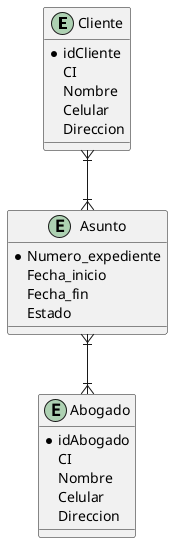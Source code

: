 @startuml asuntos
entity "Cliente" as eCliente {
  * idCliente
  CI
  Nombre
  Celular
  Direccion
}

entity "Asunto" as eAsunto{
  *Numero_expediente
  Fecha_inicio
  Fecha_fin
  Estado
}

entity "Abogado" as eAbogado {
  * idAbogado
  CI
  Nombre
  Celular
  Direccion
}

eAsunto }|--|{ eAbogado
eCliente }|--|{ eAsunto

@enduml

